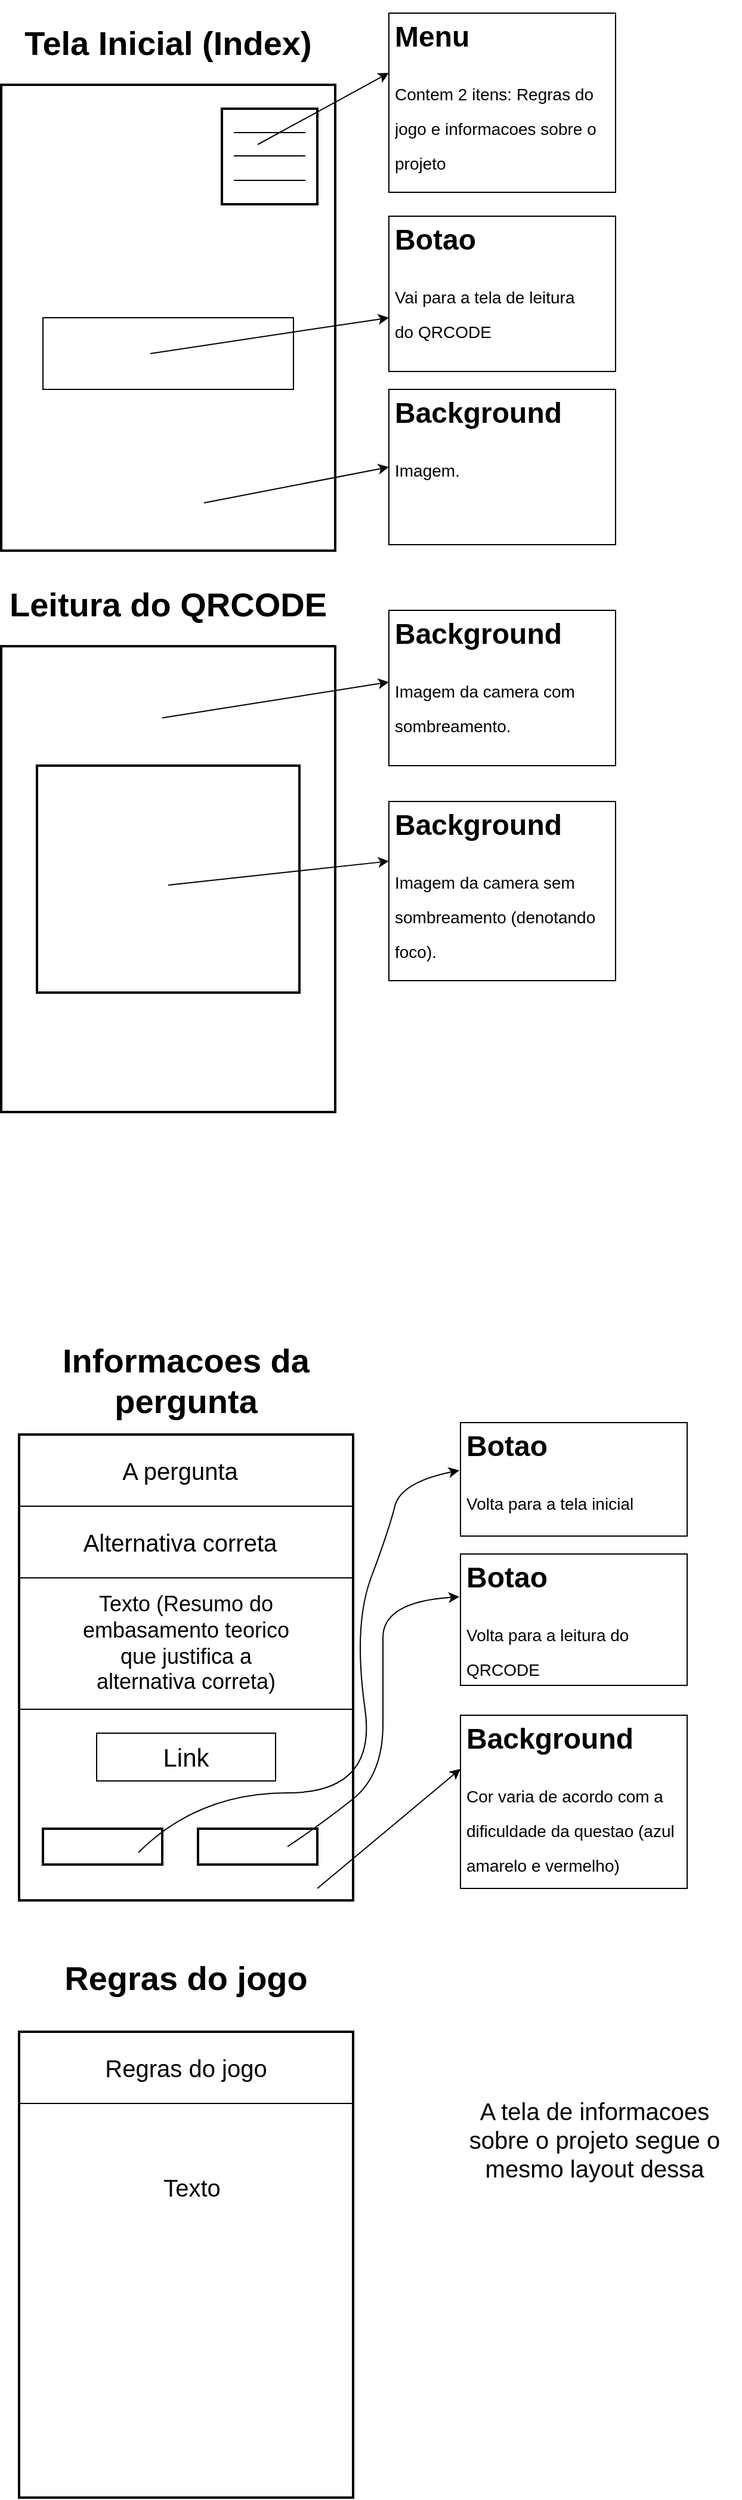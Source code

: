 <mxfile version="12.2.4" type="github" pages="1">
  <diagram id="Zye8gfGC0ZnLIR6sLazX" name="Page-1">
    <mxGraphModel dx="1341" dy="711" grid="1" gridSize="10" guides="1" tooltips="1" connect="1" arrows="1" fold="1" page="1" pageScale="1" pageWidth="850" pageHeight="1100" math="0" shadow="0">
      <root>
        <mxCell id="0"/>
        <mxCell id="1" parent="0"/>
        <mxCell id="Lpm88H_YI4wZjYLgMCmQ-2" value="" style="rounded=0;whiteSpace=wrap;html=1;strokeWidth=2;" parent="1" vertex="1">
          <mxGeometry x="55" y="90" width="280" height="390" as="geometry"/>
        </mxCell>
        <mxCell id="Lpm88H_YI4wZjYLgMCmQ-3" value="&lt;h1 style=&quot;font-size: 28px&quot;&gt;Tela Inicial (Index)&lt;/h1&gt;" style="text;html=1;strokeColor=none;fillColor=none;align=center;verticalAlign=middle;whiteSpace=wrap;rounded=0;" parent="1" vertex="1">
          <mxGeometry x="60" y="20" width="270" height="70" as="geometry"/>
        </mxCell>
        <mxCell id="Lpm88H_YI4wZjYLgMCmQ-6" value="" style="whiteSpace=wrap;html=1;aspect=fixed;strokeWidth=2;" parent="1" vertex="1">
          <mxGeometry x="240" y="110" width="80" height="80" as="geometry"/>
        </mxCell>
        <mxCell id="Lpm88H_YI4wZjYLgMCmQ-7" value="" style="endArrow=none;html=1;" parent="1" edge="1">
          <mxGeometry width="50" height="50" relative="1" as="geometry">
            <mxPoint x="250" y="130" as="sourcePoint"/>
            <mxPoint x="310" y="130" as="targetPoint"/>
          </mxGeometry>
        </mxCell>
        <mxCell id="Lpm88H_YI4wZjYLgMCmQ-8" value="" style="endArrow=none;html=1;" parent="1" edge="1">
          <mxGeometry width="50" height="50" relative="1" as="geometry">
            <mxPoint x="250" y="149.5" as="sourcePoint"/>
            <mxPoint x="310" y="149.5" as="targetPoint"/>
          </mxGeometry>
        </mxCell>
        <mxCell id="Lpm88H_YI4wZjYLgMCmQ-9" value="" style="endArrow=none;html=1;" parent="1" edge="1">
          <mxGeometry width="50" height="50" relative="1" as="geometry">
            <mxPoint x="250" y="170" as="sourcePoint"/>
            <mxPoint x="310" y="170" as="targetPoint"/>
          </mxGeometry>
        </mxCell>
        <mxCell id="Lpm88H_YI4wZjYLgMCmQ-10" value="" style="endArrow=classic;html=1;" parent="1" edge="1">
          <mxGeometry width="50" height="50" relative="1" as="geometry">
            <mxPoint x="270" y="140" as="sourcePoint"/>
            <mxPoint x="380" y="80" as="targetPoint"/>
          </mxGeometry>
        </mxCell>
        <mxCell id="Lpm88H_YI4wZjYLgMCmQ-12" value="&lt;h1&gt;&lt;span&gt;Menu&lt;/span&gt;&lt;/h1&gt;&lt;h1&gt;&lt;span style=&quot;font-weight: normal&quot;&gt;&lt;font style=&quot;font-size: 14px&quot;&gt;Contem 2 itens: Regras do jogo e informacoes sobre o projeto&lt;/font&gt;&lt;/span&gt;&lt;br&gt;&lt;/h1&gt;" style="text;html=1;strokeColor=#000000;fillColor=none;spacing=5;spacingTop=-20;whiteSpace=wrap;overflow=hidden;rounded=0;strokeWidth=1;" parent="1" vertex="1">
          <mxGeometry x="380" y="30" width="190" height="150" as="geometry"/>
        </mxCell>
        <mxCell id="Lpm88H_YI4wZjYLgMCmQ-14" value="" style="rounded=0;whiteSpace=wrap;html=1;strokeColor=#000000;strokeWidth=1;" parent="1" vertex="1">
          <mxGeometry x="90" y="285" width="210" height="60" as="geometry"/>
        </mxCell>
        <mxCell id="Lpm88H_YI4wZjYLgMCmQ-15" value="" style="endArrow=classic;html=1;" parent="1" edge="1">
          <mxGeometry width="50" height="50" relative="1" as="geometry">
            <mxPoint x="180" y="315" as="sourcePoint"/>
            <mxPoint x="380" y="285" as="targetPoint"/>
          </mxGeometry>
        </mxCell>
        <mxCell id="Lpm88H_YI4wZjYLgMCmQ-16" value="&lt;h1&gt;&lt;span&gt;Botao&lt;/span&gt;&lt;/h1&gt;&lt;h1&gt;&lt;span style=&quot;font-size: 14px ; font-weight: normal&quot;&gt;Vai para a tela de leitura do&amp;nbsp;&lt;/span&gt;&lt;span style=&quot;font-weight: normal&quot;&gt;&lt;font style=&quot;font-size: 14px&quot;&gt;QRCODE&lt;/font&gt;&lt;/span&gt;&lt;/h1&gt;" style="text;html=1;strokeColor=#000000;fillColor=none;spacing=5;spacingTop=-20;whiteSpace=wrap;overflow=hidden;rounded=0;strokeWidth=1;" parent="1" vertex="1">
          <mxGeometry x="380" y="200" width="190" height="130" as="geometry"/>
        </mxCell>
        <mxCell id="Lpm88H_YI4wZjYLgMCmQ-18" value="" style="rounded=0;whiteSpace=wrap;html=1;strokeWidth=2;" parent="1" vertex="1">
          <mxGeometry x="55" y="560" width="280" height="390" as="geometry"/>
        </mxCell>
        <mxCell id="Lpm88H_YI4wZjYLgMCmQ-19" value="&lt;h1 style=&quot;font-size: 28px&quot;&gt;Leitura do QRCODE&lt;/h1&gt;" style="text;html=1;strokeColor=none;fillColor=none;align=center;verticalAlign=middle;whiteSpace=wrap;rounded=0;" parent="1" vertex="1">
          <mxGeometry x="60" y="490" width="270" height="70" as="geometry"/>
        </mxCell>
        <mxCell id="Lpm88H_YI4wZjYLgMCmQ-20" value="" style="endArrow=classic;html=1;" parent="1" edge="1">
          <mxGeometry width="50" height="50" relative="1" as="geometry">
            <mxPoint x="225" y="440" as="sourcePoint"/>
            <mxPoint x="380" y="410" as="targetPoint"/>
          </mxGeometry>
        </mxCell>
        <mxCell id="Lpm88H_YI4wZjYLgMCmQ-21" value="&lt;h1&gt;&lt;span&gt;Background&lt;/span&gt;&lt;/h1&gt;&lt;h1&gt;&lt;span style=&quot;font-size: 14px ; font-weight: 400&quot;&gt;Imagem.&lt;/span&gt;&lt;/h1&gt;" style="text;html=1;strokeColor=#000000;fillColor=none;spacing=5;spacingTop=-20;whiteSpace=wrap;overflow=hidden;rounded=0;strokeWidth=1;" parent="1" vertex="1">
          <mxGeometry x="380" y="345" width="190" height="130" as="geometry"/>
        </mxCell>
        <mxCell id="Lpm88H_YI4wZjYLgMCmQ-25" value="" style="rounded=0;whiteSpace=wrap;html=1;strokeColor=#000000;strokeWidth=2;" parent="1" vertex="1">
          <mxGeometry x="85" y="660" width="220" height="190" as="geometry"/>
        </mxCell>
        <mxCell id="Lpm88H_YI4wZjYLgMCmQ-26" value="" style="endArrow=classic;html=1;" parent="1" edge="1">
          <mxGeometry width="50" height="50" relative="1" as="geometry">
            <mxPoint x="190" y="620" as="sourcePoint"/>
            <mxPoint x="380" y="590" as="targetPoint"/>
          </mxGeometry>
        </mxCell>
        <mxCell id="Lpm88H_YI4wZjYLgMCmQ-27" value="&lt;h1&gt;&lt;span&gt;Background&lt;/span&gt;&lt;/h1&gt;&lt;h1&gt;&lt;span style=&quot;font-size: 14px ; font-weight: 400&quot;&gt;Imagem da camera com sombreamento.&lt;/span&gt;&lt;/h1&gt;" style="text;html=1;strokeColor=#000000;fillColor=none;spacing=5;spacingTop=-20;whiteSpace=wrap;overflow=hidden;rounded=0;strokeWidth=1;" parent="1" vertex="1">
          <mxGeometry x="380" y="530" width="190" height="130" as="geometry"/>
        </mxCell>
        <mxCell id="Lpm88H_YI4wZjYLgMCmQ-28" value="" style="endArrow=classic;html=1;" parent="1" edge="1">
          <mxGeometry width="50" height="50" relative="1" as="geometry">
            <mxPoint x="195" y="760" as="sourcePoint"/>
            <mxPoint x="380" y="740" as="targetPoint"/>
          </mxGeometry>
        </mxCell>
        <mxCell id="Lpm88H_YI4wZjYLgMCmQ-29" value="&lt;h1&gt;&lt;span&gt;Background&lt;/span&gt;&lt;/h1&gt;&lt;h1&gt;&lt;span style=&quot;font-size: 14px ; font-weight: 400&quot;&gt;Imagem da camera sem sombreamento (denotando foco).&lt;/span&gt;&lt;/h1&gt;" style="text;html=1;strokeColor=#000000;fillColor=none;spacing=5;spacingTop=-20;whiteSpace=wrap;overflow=hidden;rounded=0;strokeWidth=1;" parent="1" vertex="1">
          <mxGeometry x="380" y="690" width="190" height="150" as="geometry"/>
        </mxCell>
        <mxCell id="Lpm88H_YI4wZjYLgMCmQ-30" value="" style="rounded=0;whiteSpace=wrap;html=1;strokeWidth=2;" parent="1" vertex="1">
          <mxGeometry x="70" y="1220" width="280" height="390" as="geometry"/>
        </mxCell>
        <mxCell id="Lpm88H_YI4wZjYLgMCmQ-31" value="&lt;h1 style=&quot;font-size: 28px&quot;&gt;Informacoes da pergunta&lt;/h1&gt;" style="text;html=1;strokeColor=none;fillColor=none;align=center;verticalAlign=middle;whiteSpace=wrap;rounded=0;" parent="1" vertex="1">
          <mxGeometry x="75" y="1140" width="270" height="70" as="geometry"/>
        </mxCell>
        <mxCell id="Lpm88H_YI4wZjYLgMCmQ-34" value="" style="endArrow=none;html=1;entryX=1;entryY=0.154;entryDx=0;entryDy=0;entryPerimeter=0;" parent="1" target="Lpm88H_YI4wZjYLgMCmQ-30" edge="1">
          <mxGeometry width="50" height="50" relative="1" as="geometry">
            <mxPoint x="70" y="1280" as="sourcePoint"/>
            <mxPoint x="120" y="1230" as="targetPoint"/>
          </mxGeometry>
        </mxCell>
        <mxCell id="Lpm88H_YI4wZjYLgMCmQ-35" value="&lt;font style=&quot;font-size: 20px&quot;&gt;A pergunta&lt;/font&gt;" style="text;html=1;strokeColor=none;fillColor=none;align=center;verticalAlign=middle;whiteSpace=wrap;rounded=0;" parent="1" vertex="1">
          <mxGeometry x="110" y="1230" width="190" height="40" as="geometry"/>
        </mxCell>
        <mxCell id="Lpm88H_YI4wZjYLgMCmQ-36" value="" style="endArrow=none;html=1;entryX=1;entryY=0.154;entryDx=0;entryDy=0;entryPerimeter=0;" parent="1" edge="1">
          <mxGeometry width="50" height="50" relative="1" as="geometry">
            <mxPoint x="70" y="1340" as="sourcePoint"/>
            <mxPoint x="350" y="1340.06" as="targetPoint"/>
          </mxGeometry>
        </mxCell>
        <mxCell id="Lpm88H_YI4wZjYLgMCmQ-37" value="&lt;font style=&quot;font-size: 20px&quot;&gt;Alternativa correta&lt;/font&gt;" style="text;html=1;strokeColor=none;fillColor=none;align=center;verticalAlign=middle;whiteSpace=wrap;rounded=0;" parent="1" vertex="1">
          <mxGeometry x="110" y="1290" width="190" height="40" as="geometry"/>
        </mxCell>
        <mxCell id="Lpm88H_YI4wZjYLgMCmQ-39" value="" style="endArrow=none;html=1;entryX=1;entryY=0.154;entryDx=0;entryDy=0;entryPerimeter=0;" parent="1" edge="1">
          <mxGeometry width="50" height="50" relative="1" as="geometry">
            <mxPoint x="70" y="1450" as="sourcePoint"/>
            <mxPoint x="350" y="1450.06" as="targetPoint"/>
          </mxGeometry>
        </mxCell>
        <mxCell id="Lpm88H_YI4wZjYLgMCmQ-40" value="&lt;font style=&quot;font-size: 18px&quot;&gt;Texto (Resumo do embasamento teorico que justifica a alternativa correta)&lt;/font&gt;" style="text;html=1;strokeColor=none;fillColor=none;align=center;verticalAlign=middle;whiteSpace=wrap;rounded=0;" parent="1" vertex="1">
          <mxGeometry x="115" y="1350" width="190" height="90" as="geometry"/>
        </mxCell>
        <mxCell id="Lpm88H_YI4wZjYLgMCmQ-45" value="&lt;h1&gt;&lt;span style=&quot;font-weight: 400&quot;&gt;&lt;font style=&quot;font-size: 21px&quot;&gt;Link&lt;/font&gt;&lt;/span&gt;&lt;br&gt;&lt;/h1&gt;" style="text;html=1;strokeColor=#000000;fillColor=none;spacing=5;spacingTop=-20;whiteSpace=wrap;overflow=hidden;rounded=0;strokeWidth=1;align=center;" parent="1" vertex="1">
          <mxGeometry x="135" y="1470" width="150" height="40" as="geometry"/>
        </mxCell>
        <mxCell id="Lpm88H_YI4wZjYLgMCmQ-46" value="" style="rounded=0;whiteSpace=wrap;html=1;strokeColor=#000000;strokeWidth=2;" parent="1" vertex="1">
          <mxGeometry x="90" y="1550" width="100" height="30" as="geometry"/>
        </mxCell>
        <mxCell id="Lpm88H_YI4wZjYLgMCmQ-47" value="" style="rounded=0;whiteSpace=wrap;html=1;strokeColor=#000000;strokeWidth=2;" parent="1" vertex="1">
          <mxGeometry x="220" y="1550" width="100" height="30" as="geometry"/>
        </mxCell>
        <mxCell id="Lpm88H_YI4wZjYLgMCmQ-52" value="" style="curved=1;endArrow=classic;html=1;entryX=-0.005;entryY=0.421;entryDx=0;entryDy=0;entryPerimeter=0;" parent="1" target="Lpm88H_YI4wZjYLgMCmQ-53" edge="1">
          <mxGeometry width="50" height="50" relative="1" as="geometry">
            <mxPoint x="170" y="1570" as="sourcePoint"/>
            <mxPoint x="430" y="1250" as="targetPoint"/>
            <Array as="points">
              <mxPoint x="220" y="1520"/>
              <mxPoint x="370" y="1520"/>
              <mxPoint x="350" y="1380"/>
              <mxPoint x="380" y="1300"/>
              <mxPoint x="390" y="1260"/>
            </Array>
          </mxGeometry>
        </mxCell>
        <mxCell id="Lpm88H_YI4wZjYLgMCmQ-53" value="&lt;h1&gt;&lt;span&gt;Botao&lt;/span&gt;&lt;/h1&gt;&lt;h1&gt;&lt;span style=&quot;font-size: 14px ; font-weight: 400&quot;&gt;Volta para a tela inicial&lt;/span&gt;&lt;/h1&gt;" style="text;html=1;strokeColor=#000000;fillColor=none;spacing=5;spacingTop=-20;whiteSpace=wrap;overflow=hidden;rounded=0;strokeWidth=1;" parent="1" vertex="1">
          <mxGeometry x="440" y="1210" width="190" height="95" as="geometry"/>
        </mxCell>
        <mxCell id="Lpm88H_YI4wZjYLgMCmQ-55" value="" style="curved=1;endArrow=classic;html=1;entryX=-0.005;entryY=0.326;entryDx=0;entryDy=0;entryPerimeter=0;" parent="1" target="Lpm88H_YI4wZjYLgMCmQ-56" edge="1">
          <mxGeometry width="50" height="50" relative="1" as="geometry">
            <mxPoint x="295" y="1565" as="sourcePoint"/>
            <mxPoint x="430" y="1350" as="targetPoint"/>
            <Array as="points">
              <mxPoint x="325" y="1545"/>
              <mxPoint x="375" y="1505"/>
              <mxPoint x="375" y="1420"/>
              <mxPoint x="375" y="1360"/>
            </Array>
          </mxGeometry>
        </mxCell>
        <mxCell id="Lpm88H_YI4wZjYLgMCmQ-56" value="&lt;h1&gt;&lt;span&gt;Botao&lt;/span&gt;&lt;/h1&gt;&lt;h1&gt;&lt;span style=&quot;font-size: 14px ; font-weight: 400&quot;&gt;Volta para a leitura do QRCODE&lt;/span&gt;&lt;/h1&gt;" style="text;html=1;strokeColor=#000000;fillColor=none;spacing=5;spacingTop=-20;whiteSpace=wrap;overflow=hidden;rounded=0;strokeWidth=1;" parent="1" vertex="1">
          <mxGeometry x="440" y="1320" width="190" height="110" as="geometry"/>
        </mxCell>
        <mxCell id="Lpm88H_YI4wZjYLgMCmQ-58" value="&lt;h1&gt;&lt;span&gt;Background&lt;/span&gt;&lt;/h1&gt;&lt;h1&gt;&lt;span style=&quot;font-size: 14px ; font-weight: 400&quot;&gt;Cor varia de acordo com a dificuldade da questao (azul amarelo e vermelho)&lt;/span&gt;&lt;br&gt;&lt;/h1&gt;" style="text;html=1;strokeColor=#000000;fillColor=none;spacing=5;spacingTop=-20;whiteSpace=wrap;overflow=hidden;rounded=0;strokeWidth=1;" parent="1" vertex="1">
          <mxGeometry x="440" y="1455" width="190" height="145" as="geometry"/>
        </mxCell>
        <mxCell id="Lpm88H_YI4wZjYLgMCmQ-60" value="" style="endArrow=classic;html=1;entryX=0;entryY=0.31;entryDx=0;entryDy=0;entryPerimeter=0;" parent="1" target="Lpm88H_YI4wZjYLgMCmQ-58" edge="1">
          <mxGeometry width="50" height="50" relative="1" as="geometry">
            <mxPoint x="320" y="1600" as="sourcePoint"/>
            <mxPoint x="370" y="1550" as="targetPoint"/>
          </mxGeometry>
        </mxCell>
        <mxCell id="sju_CmRl1_ZW5-4BBJPR-1" value="" style="rounded=0;whiteSpace=wrap;html=1;strokeWidth=2;" parent="1" vertex="1">
          <mxGeometry x="70" y="1720" width="280" height="390" as="geometry"/>
        </mxCell>
        <mxCell id="sju_CmRl1_ZW5-4BBJPR-2" value="&lt;h1 style=&quot;font-size: 28px&quot;&gt;Regras do jogo&lt;/h1&gt;" style="text;html=1;strokeColor=none;fillColor=none;align=center;verticalAlign=middle;whiteSpace=wrap;rounded=0;" parent="1" vertex="1">
          <mxGeometry x="75" y="1640" width="270" height="70" as="geometry"/>
        </mxCell>
        <mxCell id="5Yzdhs2G_3LEEetBX_Kz-1" value="" style="endArrow=none;html=1;entryX=1;entryY=0.154;entryDx=0;entryDy=0;entryPerimeter=0;" edge="1" parent="1">
          <mxGeometry width="50" height="50" relative="1" as="geometry">
            <mxPoint x="70" y="1780" as="sourcePoint"/>
            <mxPoint x="350" y="1780.06" as="targetPoint"/>
          </mxGeometry>
        </mxCell>
        <mxCell id="5Yzdhs2G_3LEEetBX_Kz-2" value="&lt;font style=&quot;font-size: 20px&quot;&gt;Regras do jogo&lt;br&gt;&lt;/font&gt;" style="text;html=1;strokeColor=none;fillColor=none;align=center;verticalAlign=middle;whiteSpace=wrap;rounded=0;" vertex="1" parent="1">
          <mxGeometry x="115" y="1730" width="190" height="40" as="geometry"/>
        </mxCell>
        <mxCell id="5Yzdhs2G_3LEEetBX_Kz-3" value="&lt;font style=&quot;font-size: 20px&quot;&gt;Texto&lt;br&gt;&lt;/font&gt;" style="text;html=1;strokeColor=none;fillColor=none;align=center;verticalAlign=middle;whiteSpace=wrap;rounded=0;" vertex="1" parent="1">
          <mxGeometry x="120" y="1830" width="190" height="40" as="geometry"/>
        </mxCell>
        <mxCell id="5Yzdhs2G_3LEEetBX_Kz-5" value="&lt;span style=&quot;font-size: 20px&quot;&gt;A tela de informacoes sobre o projeto segue o mesmo layout dessa&lt;br&gt;&lt;/span&gt;" style="text;html=1;strokeColor=none;fillColor=none;align=center;verticalAlign=middle;whiteSpace=wrap;rounded=0;" vertex="1" parent="1">
          <mxGeometry x="430" y="1740" width="245" height="140" as="geometry"/>
        </mxCell>
      </root>
    </mxGraphModel>
  </diagram>
</mxfile>
